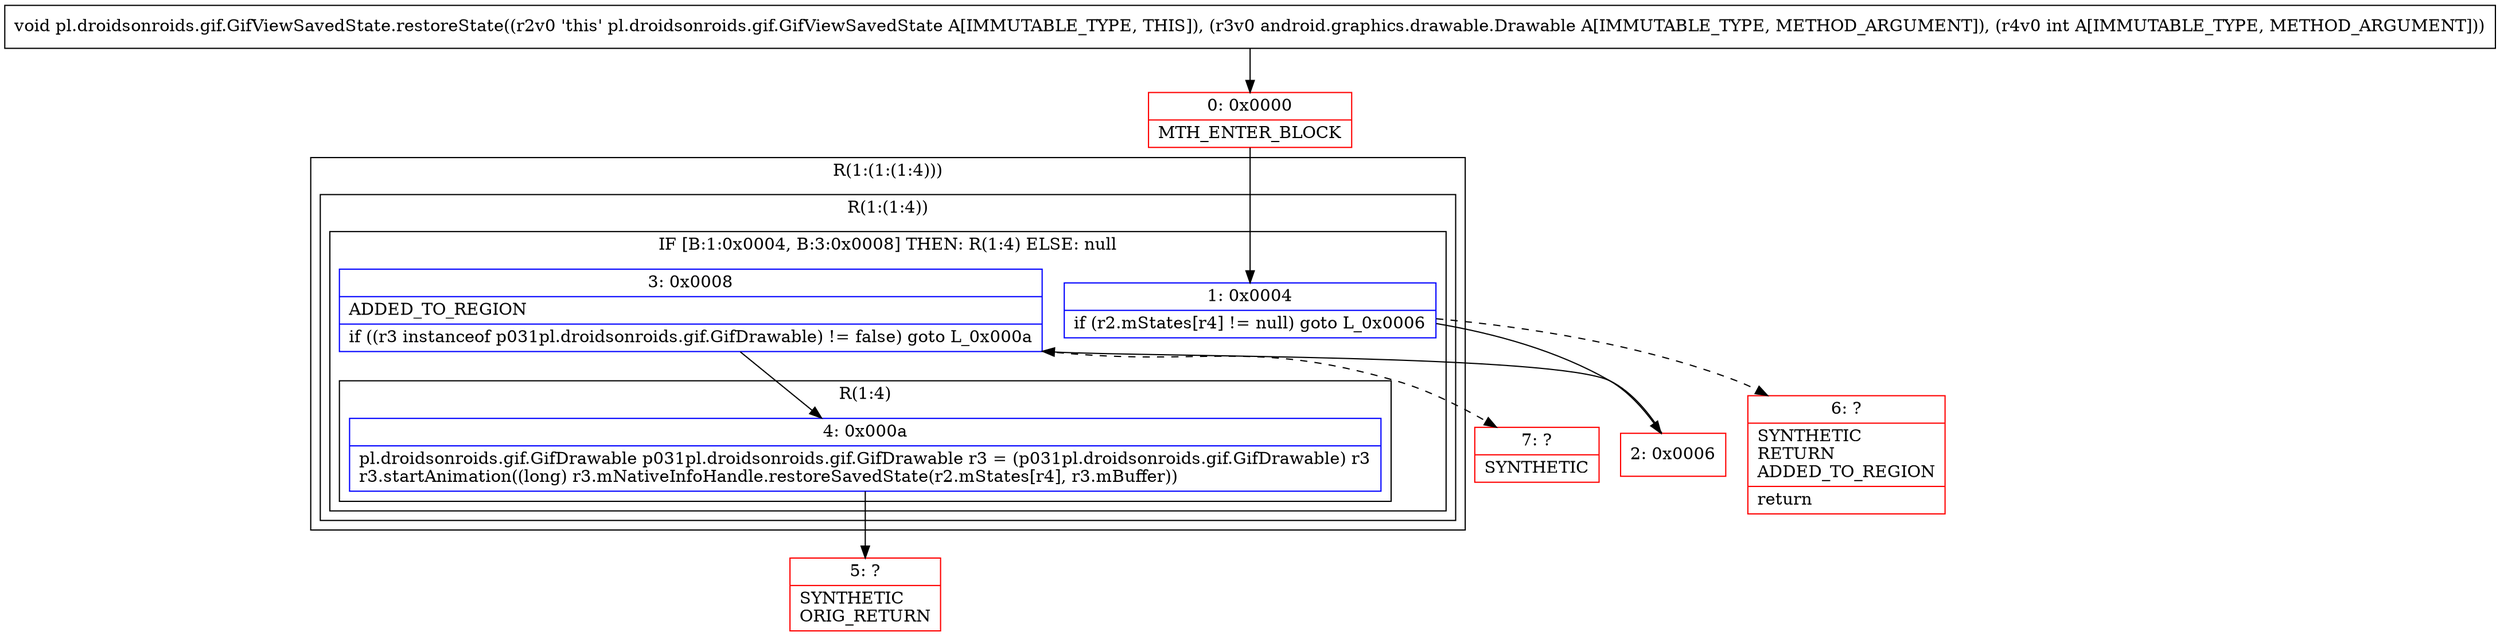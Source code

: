 digraph "CFG forpl.droidsonroids.gif.GifViewSavedState.restoreState(Landroid\/graphics\/drawable\/Drawable;I)V" {
subgraph cluster_Region_109490882 {
label = "R(1:(1:(1:4)))";
node [shape=record,color=blue];
subgraph cluster_Region_1884251183 {
label = "R(1:(1:4))";
node [shape=record,color=blue];
subgraph cluster_IfRegion_917832639 {
label = "IF [B:1:0x0004, B:3:0x0008] THEN: R(1:4) ELSE: null";
node [shape=record,color=blue];
Node_1 [shape=record,label="{1\:\ 0x0004|if (r2.mStates[r4] != null) goto L_0x0006\l}"];
Node_3 [shape=record,label="{3\:\ 0x0008|ADDED_TO_REGION\l|if ((r3 instanceof p031pl.droidsonroids.gif.GifDrawable) != false) goto L_0x000a\l}"];
subgraph cluster_Region_1466961663 {
label = "R(1:4)";
node [shape=record,color=blue];
Node_4 [shape=record,label="{4\:\ 0x000a|pl.droidsonroids.gif.GifDrawable p031pl.droidsonroids.gif.GifDrawable r3 = (p031pl.droidsonroids.gif.GifDrawable) r3\lr3.startAnimation((long) r3.mNativeInfoHandle.restoreSavedState(r2.mStates[r4], r3.mBuffer))\l}"];
}
}
}
}
Node_0 [shape=record,color=red,label="{0\:\ 0x0000|MTH_ENTER_BLOCK\l}"];
Node_2 [shape=record,color=red,label="{2\:\ 0x0006}"];
Node_5 [shape=record,color=red,label="{5\:\ ?|SYNTHETIC\lORIG_RETURN\l}"];
Node_6 [shape=record,color=red,label="{6\:\ ?|SYNTHETIC\lRETURN\lADDED_TO_REGION\l|return\l}"];
Node_7 [shape=record,color=red,label="{7\:\ ?|SYNTHETIC\l}"];
MethodNode[shape=record,label="{void pl.droidsonroids.gif.GifViewSavedState.restoreState((r2v0 'this' pl.droidsonroids.gif.GifViewSavedState A[IMMUTABLE_TYPE, THIS]), (r3v0 android.graphics.drawable.Drawable A[IMMUTABLE_TYPE, METHOD_ARGUMENT]), (r4v0 int A[IMMUTABLE_TYPE, METHOD_ARGUMENT])) }"];
MethodNode -> Node_0;
Node_1 -> Node_2;
Node_1 -> Node_6[style=dashed];
Node_3 -> Node_4;
Node_3 -> Node_7[style=dashed];
Node_4 -> Node_5;
Node_0 -> Node_1;
Node_2 -> Node_3;
}

